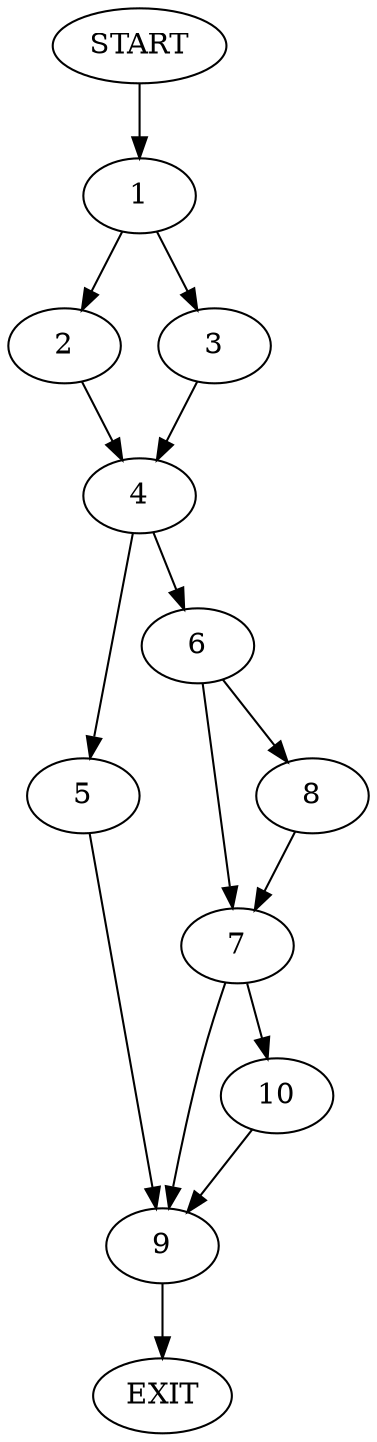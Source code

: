 digraph {
0 [label="START"]
11 [label="EXIT"]
0 -> 1
1 -> 2
1 -> 3
3 -> 4
2 -> 4
4 -> 5
4 -> 6
6 -> 7
6 -> 8
5 -> 9
7 -> 9
7 -> 10
8 -> 7
9 -> 11
10 -> 9
}

